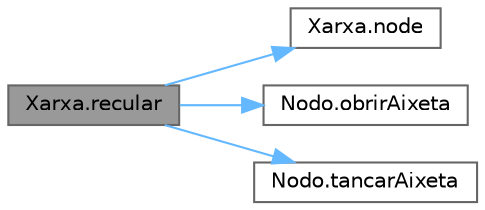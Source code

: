 digraph "Xarxa.recular"
{
 // LATEX_PDF_SIZE
  bgcolor="transparent";
  edge [fontname=Helvetica,fontsize=10,labelfontname=Helvetica,labelfontsize=10];
  node [fontname=Helvetica,fontsize=10,shape=box,height=0.2,width=0.4];
  rankdir="LR";
  Node1 [id="Node000001",label="Xarxa.recular",height=0.2,width=0.4,color="gray40", fillcolor="grey60", style="filled", fontcolor="black",tooltip="Recular operacions realitzades en les aixetes."];
  Node1 -> Node2 [id="edge1_Node000001_Node000002",color="steelblue1",style="solid",tooltip=" "];
  Node2 [id="Node000002",label="Xarxa.node",height=0.2,width=0.4,color="grey40", fillcolor="white", style="filled",URL="$class_xarxa.html#ad54474fd5d22a71c1ad13e6c5d16fb10",tooltip="Retorna el node amb identificador id."];
  Node1 -> Node3 [id="edge2_Node000001_Node000003",color="steelblue1",style="solid",tooltip=" "];
  Node3 [id="Node000003",label="Nodo.obrirAixeta",height=0.2,width=0.4,color="grey40", fillcolor="white", style="filled",URL="$class_nodo.html#ac28e6f27c38887d31f01b01010369caa",tooltip="Obrir Aixeta."];
  Node1 -> Node4 [id="edge3_Node000001_Node000004",color="steelblue1",style="solid",tooltip=" "];
  Node4 [id="Node000004",label="Nodo.tancarAixeta",height=0.2,width=0.4,color="grey40", fillcolor="white", style="filled",URL="$class_nodo.html#aa5e41293429af3c8079643dd9da0554b",tooltip="Tancar Aixeta."];
}
